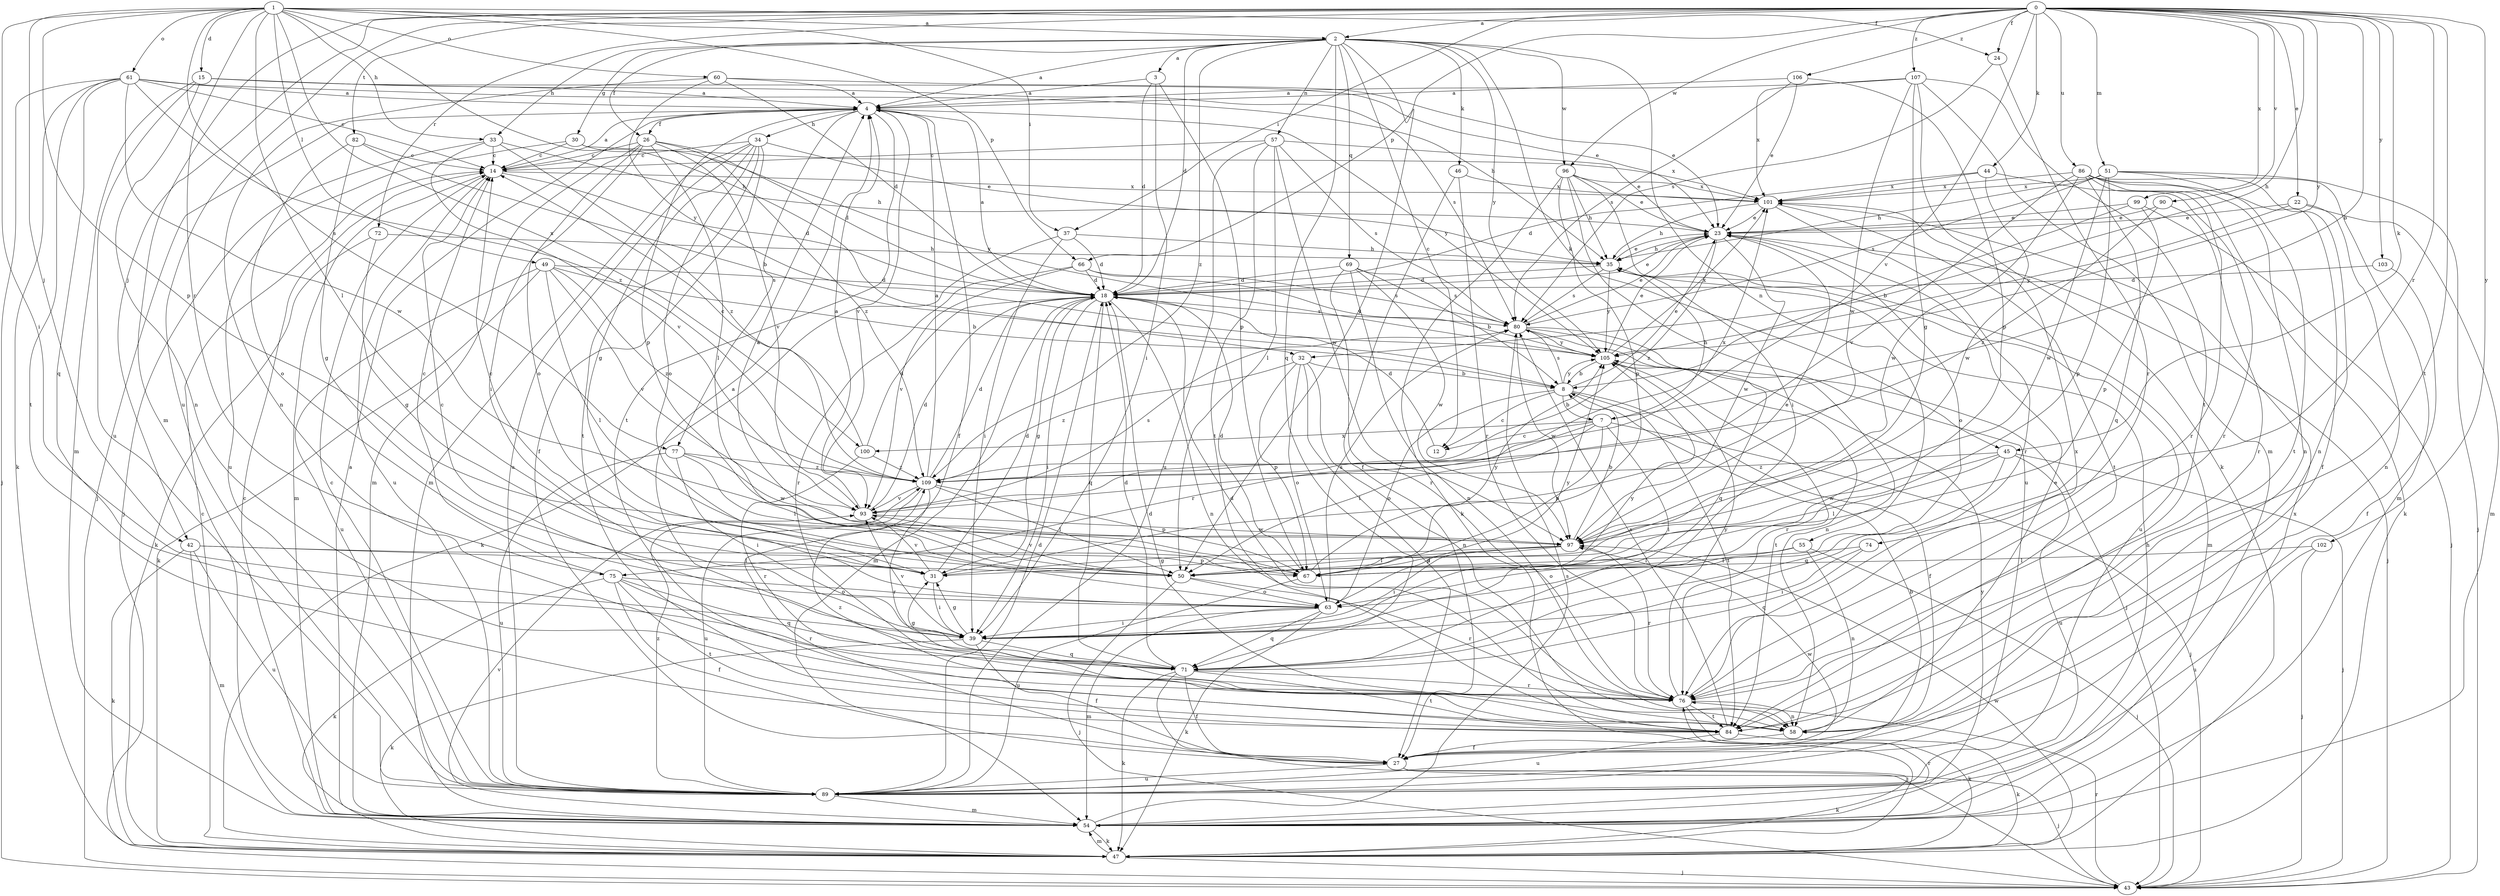 strict digraph  {
0;
1;
2;
3;
4;
7;
8;
12;
14;
15;
18;
22;
23;
24;
26;
27;
30;
31;
32;
33;
34;
35;
37;
39;
42;
43;
44;
45;
46;
47;
49;
50;
51;
54;
55;
57;
58;
60;
61;
63;
66;
67;
69;
71;
72;
74;
75;
76;
77;
80;
82;
84;
86;
89;
90;
93;
96;
97;
99;
100;
101;
102;
103;
105;
106;
107;
109;
0 -> 2  [label=a];
0 -> 7  [label=b];
0 -> 22  [label=e];
0 -> 24  [label=f];
0 -> 32  [label=h];
0 -> 37  [label=i];
0 -> 42  [label=j];
0 -> 44  [label=k];
0 -> 45  [label=k];
0 -> 51  [label=m];
0 -> 54  [label=m];
0 -> 66  [label=p];
0 -> 72  [label=r];
0 -> 74  [label=r];
0 -> 82  [label=t];
0 -> 84  [label=t];
0 -> 86  [label=u];
0 -> 89  [label=u];
0 -> 90  [label=v];
0 -> 93  [label=v];
0 -> 96  [label=w];
0 -> 99  [label=x];
0 -> 102  [label=y];
0 -> 103  [label=y];
0 -> 105  [label=y];
0 -> 106  [label=z];
0 -> 107  [label=z];
1 -> 2  [label=a];
1 -> 15  [label=d];
1 -> 24  [label=f];
1 -> 32  [label=h];
1 -> 33  [label=h];
1 -> 37  [label=i];
1 -> 39  [label=i];
1 -> 42  [label=j];
1 -> 49  [label=l];
1 -> 50  [label=l];
1 -> 60  [label=o];
1 -> 61  [label=o];
1 -> 66  [label=p];
1 -> 67  [label=p];
1 -> 75  [label=r];
1 -> 77  [label=s];
1 -> 100  [label=x];
2 -> 3  [label=a];
2 -> 4  [label=a];
2 -> 12  [label=c];
2 -> 18  [label=d];
2 -> 26  [label=f];
2 -> 30  [label=g];
2 -> 33  [label=h];
2 -> 45  [label=k];
2 -> 46  [label=k];
2 -> 50  [label=l];
2 -> 55  [label=n];
2 -> 57  [label=n];
2 -> 69  [label=q];
2 -> 71  [label=q];
2 -> 96  [label=w];
2 -> 105  [label=y];
2 -> 109  [label=z];
3 -> 4  [label=a];
3 -> 18  [label=d];
3 -> 39  [label=i];
3 -> 67  [label=p];
4 -> 26  [label=f];
4 -> 27  [label=f];
4 -> 34  [label=h];
4 -> 43  [label=j];
4 -> 67  [label=p];
4 -> 77  [label=s];
4 -> 84  [label=t];
4 -> 93  [label=v];
4 -> 105  [label=y];
7 -> 12  [label=c];
7 -> 35  [label=h];
7 -> 39  [label=i];
7 -> 43  [label=j];
7 -> 50  [label=l];
7 -> 67  [label=p];
7 -> 75  [label=r];
7 -> 100  [label=x];
8 -> 7  [label=b];
8 -> 12  [label=c];
8 -> 23  [label=e];
8 -> 27  [label=f];
8 -> 63  [label=o];
8 -> 80  [label=s];
8 -> 84  [label=t];
8 -> 105  [label=y];
12 -> 18  [label=d];
14 -> 4  [label=a];
14 -> 18  [label=d];
14 -> 54  [label=m];
14 -> 89  [label=u];
14 -> 101  [label=x];
15 -> 4  [label=a];
15 -> 23  [label=e];
15 -> 54  [label=m];
15 -> 58  [label=n];
15 -> 80  [label=s];
15 -> 89  [label=u];
18 -> 4  [label=a];
18 -> 23  [label=e];
18 -> 31  [label=g];
18 -> 39  [label=i];
18 -> 54  [label=m];
18 -> 58  [label=n];
18 -> 71  [label=q];
18 -> 80  [label=s];
22 -> 23  [label=e];
22 -> 54  [label=m];
22 -> 58  [label=n];
22 -> 105  [label=y];
23 -> 35  [label=h];
23 -> 43  [label=j];
23 -> 63  [label=o];
23 -> 97  [label=w];
23 -> 109  [label=z];
24 -> 76  [label=r];
24 -> 80  [label=s];
26 -> 14  [label=c];
26 -> 18  [label=d];
26 -> 39  [label=i];
26 -> 50  [label=l];
26 -> 54  [label=m];
26 -> 63  [label=o];
26 -> 93  [label=v];
26 -> 109  [label=z];
27 -> 43  [label=j];
27 -> 47  [label=k];
27 -> 89  [label=u];
27 -> 97  [label=w];
30 -> 14  [label=c];
30 -> 89  [label=u];
30 -> 101  [label=x];
30 -> 105  [label=y];
31 -> 14  [label=c];
31 -> 18  [label=d];
31 -> 23  [label=e];
31 -> 39  [label=i];
31 -> 93  [label=v];
32 -> 8  [label=b];
32 -> 27  [label=f];
32 -> 58  [label=n];
32 -> 63  [label=o];
32 -> 67  [label=p];
32 -> 109  [label=z];
33 -> 14  [label=c];
33 -> 35  [label=h];
33 -> 43  [label=j];
33 -> 93  [label=v];
33 -> 109  [label=z];
34 -> 14  [label=c];
34 -> 23  [label=e];
34 -> 27  [label=f];
34 -> 31  [label=g];
34 -> 54  [label=m];
34 -> 63  [label=o];
34 -> 84  [label=t];
34 -> 89  [label=u];
35 -> 18  [label=d];
35 -> 23  [label=e];
35 -> 54  [label=m];
35 -> 80  [label=s];
35 -> 89  [label=u];
35 -> 105  [label=y];
37 -> 18  [label=d];
37 -> 35  [label=h];
37 -> 39  [label=i];
37 -> 47  [label=k];
39 -> 14  [label=c];
39 -> 27  [label=f];
39 -> 31  [label=g];
39 -> 47  [label=k];
39 -> 71  [label=q];
39 -> 93  [label=v];
39 -> 105  [label=y];
42 -> 47  [label=k];
42 -> 50  [label=l];
42 -> 54  [label=m];
42 -> 67  [label=p];
42 -> 89  [label=u];
43 -> 76  [label=r];
44 -> 18  [label=d];
44 -> 76  [label=r];
44 -> 97  [label=w];
44 -> 101  [label=x];
45 -> 43  [label=j];
45 -> 50  [label=l];
45 -> 71  [label=q];
45 -> 89  [label=u];
45 -> 97  [label=w];
45 -> 109  [label=z];
46 -> 27  [label=f];
46 -> 76  [label=r];
46 -> 101  [label=x];
47 -> 14  [label=c];
47 -> 43  [label=j];
47 -> 54  [label=m];
47 -> 97  [label=w];
49 -> 8  [label=b];
49 -> 18  [label=d];
49 -> 47  [label=k];
49 -> 50  [label=l];
49 -> 89  [label=u];
49 -> 93  [label=v];
49 -> 109  [label=z];
50 -> 43  [label=j];
50 -> 63  [label=o];
50 -> 76  [label=r];
50 -> 93  [label=v];
51 -> 35  [label=h];
51 -> 43  [label=j];
51 -> 58  [label=n];
51 -> 67  [label=p];
51 -> 80  [label=s];
51 -> 84  [label=t];
51 -> 97  [label=w];
51 -> 101  [label=x];
54 -> 4  [label=a];
54 -> 14  [label=c];
54 -> 35  [label=h];
54 -> 47  [label=k];
54 -> 76  [label=r];
54 -> 80  [label=s];
54 -> 93  [label=v];
54 -> 101  [label=x];
54 -> 105  [label=y];
55 -> 43  [label=j];
55 -> 50  [label=l];
55 -> 58  [label=n];
55 -> 63  [label=o];
57 -> 14  [label=c];
57 -> 23  [label=e];
57 -> 50  [label=l];
57 -> 80  [label=s];
57 -> 84  [label=t];
57 -> 89  [label=u];
57 -> 97  [label=w];
58 -> 23  [label=e];
58 -> 27  [label=f];
58 -> 109  [label=z];
60 -> 4  [label=a];
60 -> 18  [label=d];
60 -> 23  [label=e];
60 -> 58  [label=n];
60 -> 105  [label=y];
61 -> 4  [label=a];
61 -> 14  [label=c];
61 -> 35  [label=h];
61 -> 43  [label=j];
61 -> 47  [label=k];
61 -> 71  [label=q];
61 -> 84  [label=t];
61 -> 97  [label=w];
61 -> 109  [label=z];
63 -> 39  [label=i];
63 -> 47  [label=k];
63 -> 54  [label=m];
63 -> 71  [label=q];
63 -> 80  [label=s];
63 -> 105  [label=y];
66 -> 18  [label=d];
66 -> 76  [label=r];
66 -> 80  [label=s];
66 -> 93  [label=v];
66 -> 105  [label=y];
67 -> 4  [label=a];
67 -> 18  [label=d];
67 -> 89  [label=u];
67 -> 105  [label=y];
69 -> 8  [label=b];
69 -> 18  [label=d];
69 -> 58  [label=n];
69 -> 76  [label=r];
69 -> 80  [label=s];
69 -> 97  [label=w];
71 -> 4  [label=a];
71 -> 18  [label=d];
71 -> 27  [label=f];
71 -> 31  [label=g];
71 -> 43  [label=j];
71 -> 47  [label=k];
71 -> 76  [label=r];
71 -> 84  [label=t];
72 -> 31  [label=g];
72 -> 35  [label=h];
72 -> 47  [label=k];
74 -> 39  [label=i];
74 -> 50  [label=l];
74 -> 71  [label=q];
75 -> 14  [label=c];
75 -> 27  [label=f];
75 -> 47  [label=k];
75 -> 63  [label=o];
75 -> 71  [label=q];
75 -> 76  [label=r];
75 -> 84  [label=t];
76 -> 18  [label=d];
76 -> 47  [label=k];
76 -> 58  [label=n];
76 -> 84  [label=t];
76 -> 101  [label=x];
76 -> 105  [label=y];
77 -> 39  [label=i];
77 -> 50  [label=l];
77 -> 89  [label=u];
77 -> 97  [label=w];
77 -> 109  [label=z];
80 -> 23  [label=e];
80 -> 43  [label=j];
80 -> 58  [label=n];
80 -> 71  [label=q];
80 -> 97  [label=w];
80 -> 105  [label=y];
82 -> 8  [label=b];
82 -> 14  [label=c];
82 -> 31  [label=g];
82 -> 63  [label=o];
84 -> 18  [label=d];
84 -> 47  [label=k];
84 -> 80  [label=s];
84 -> 89  [label=u];
86 -> 27  [label=f];
86 -> 47  [label=k];
86 -> 54  [label=m];
86 -> 58  [label=n];
86 -> 71  [label=q];
86 -> 76  [label=r];
86 -> 93  [label=v];
86 -> 97  [label=w];
86 -> 101  [label=x];
89 -> 8  [label=b];
89 -> 14  [label=c];
89 -> 18  [label=d];
89 -> 54  [label=m];
89 -> 109  [label=z];
90 -> 23  [label=e];
90 -> 76  [label=r];
90 -> 109  [label=z];
93 -> 4  [label=a];
93 -> 18  [label=d];
93 -> 80  [label=s];
93 -> 97  [label=w];
96 -> 23  [label=e];
96 -> 35  [label=h];
96 -> 39  [label=i];
96 -> 47  [label=k];
96 -> 67  [label=p];
96 -> 89  [label=u];
96 -> 101  [label=x];
97 -> 8  [label=b];
97 -> 31  [label=g];
97 -> 39  [label=i];
97 -> 50  [label=l];
97 -> 67  [label=p];
97 -> 76  [label=r];
99 -> 8  [label=b];
99 -> 23  [label=e];
99 -> 43  [label=j];
99 -> 67  [label=p];
100 -> 14  [label=c];
100 -> 18  [label=d];
100 -> 76  [label=r];
100 -> 109  [label=z];
101 -> 23  [label=e];
101 -> 35  [label=h];
101 -> 76  [label=r];
101 -> 84  [label=t];
102 -> 43  [label=j];
102 -> 50  [label=l];
102 -> 89  [label=u];
103 -> 18  [label=d];
103 -> 27  [label=f];
105 -> 8  [label=b];
105 -> 23  [label=e];
105 -> 76  [label=r];
105 -> 84  [label=t];
105 -> 101  [label=x];
106 -> 4  [label=a];
106 -> 23  [label=e];
106 -> 67  [label=p];
106 -> 80  [label=s];
107 -> 4  [label=a];
107 -> 31  [label=g];
107 -> 47  [label=k];
107 -> 54  [label=m];
107 -> 84  [label=t];
107 -> 97  [label=w];
107 -> 101  [label=x];
109 -> 4  [label=a];
109 -> 18  [label=d];
109 -> 50  [label=l];
109 -> 67  [label=p];
109 -> 76  [label=r];
109 -> 89  [label=u];
109 -> 93  [label=v];
109 -> 101  [label=x];
}
